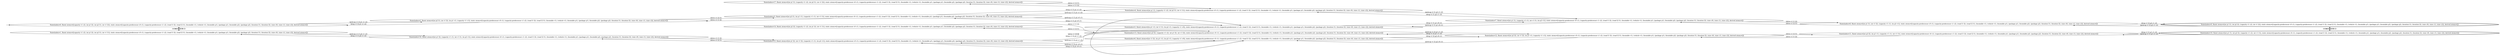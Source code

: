 digraph {
rankdir="LR"
s0[label="State(index=0, fluent atoms=[(capacity v1 c2), (at p1 l2), (at p2 l1), (at v1 l2)], static atoms=[(capacity-predecessor c0 c1), (capacity-predecessor c1 c2), (road l1 l2), (road l2 l1), (locatable v1), (vehicle v1), (locatable p1), (package p1), (locatable p2), (package p2), (location l1), (location l2), (size c0), (size c1), (size c2)], derived atoms=[])"]
s1[label="State(index=1, fluent atoms=[(capacity v1 c2), (at p1 l2), (at p2 l1), (at v1 l1)], static atoms=[(capacity-predecessor c0 c1), (capacity-predecessor c1 c2), (road l1 l2), (road l2 l1), (locatable v1), (vehicle v1), (locatable p1), (package p1), (locatable p2), (package p2), (location l1), (location l2), (size c0), (size c1), (size c2)], derived atoms=[])"]
s2[label="State(index=2, fluent atoms=[(at p2 l1), (at v1 l2), (in p1 v1), (capacity v1 c1)], static atoms=[(capacity-predecessor c0 c1), (capacity-predecessor c1 c2), (road l1 l2), (road l2 l1), (locatable v1), (vehicle v1), (locatable p1), (package p1), (locatable p2), (package p2), (location l1), (location l2), (size c0), (size c1), (size c2)], derived atoms=[])"]
s3[label="State(index=3, fluent atoms=[(at p2 l1), (in p1 v1), (capacity v1 c1), (at v1 l1)], static atoms=[(capacity-predecessor c0 c1), (capacity-predecessor c1 c2), (road l1 l2), (road l2 l1), (locatable v1), (vehicle v1), (locatable p1), (package p1), (locatable p2), (package p2), (location l1), (location l2), (size c0), (size c1), (size c2)], derived atoms=[])"]
s4[label="State(index=4, fluent atoms=[(at p1 l1), (capacity v1 c2), (at p2 l1), (at v1 l1)], static atoms=[(capacity-predecessor c0 c1), (capacity-predecessor c1 c2), (road l1 l2), (road l2 l1), (locatable v1), (vehicle v1), (locatable p1), (package p1), (locatable p2), (package p2), (location l1), (location l2), (size c0), (size c1), (size c2)], derived atoms=[])"]
s5[label="State(index=5, fluent atoms=[(in p1 v1), (at v1 l1), (in p2 v1), (capacity v1 c0)], static atoms=[(capacity-predecessor c0 c1), (capacity-predecessor c1 c2), (road l1 l2), (road l2 l1), (locatable v1), (vehicle v1), (locatable p1), (package p1), (locatable p2), (package p2), (location l1), (location l2), (size c0), (size c1), (size c2)], derived atoms=[])"]
s6[label="State(index=6, fluent atoms=[(at v1 l2), (in p1 v1), (in p2 v1), (capacity v1 c0)], static atoms=[(capacity-predecessor c0 c1), (capacity-predecessor c1 c2), (road l1 l2), (road l2 l1), (locatable v1), (vehicle v1), (locatable p1), (package p1), (locatable p2), (package p2), (location l1), (location l2), (size c0), (size c1), (size c2)], derived atoms=[])"]
s7[label="State(index=7, fluent atoms=[(at p1 l1), (capacity v1 c1), (at v1 l1), (in p2 v1)], static atoms=[(capacity-predecessor c0 c1), (capacity-predecessor c1 c2), (road l1 l2), (road l2 l1), (locatable v1), (vehicle v1), (locatable p1), (package p1), (locatable p2), (package p2), (location l1), (location l2), (size c0), (size c1), (size c2)], derived atoms=[])"]
s8[label="State(index=8, fluent atoms=[(at p1 l1), (at v1 l2), (capacity v1 c1), (in p2 v1)], static atoms=[(capacity-predecessor c0 c1), (capacity-predecessor c1 c2), (road l1 l2), (road l2 l1), (locatable v1), (vehicle v1), (locatable p1), (package p1), (locatable p2), (package p2), (location l1), (location l2), (size c0), (size c1), (size c2)], derived atoms=[])"]
s9[peripheries=2,label="State(index=9, fluent atoms=[(at p1 l1), (at p2 l2), (capacity v1 c2), (at v1 l2)], static atoms=[(capacity-predecessor c0 c1), (capacity-predecessor c1 c2), (road l1 l2), (road l2 l1), (locatable v1), (vehicle v1), (locatable p1), (package p1), (locatable p2), (package p2), (location l1), (location l2), (size c0), (size c1), (size c2)], derived atoms=[])"]
s10[peripheries=2,label="State(index=10, fluent atoms=[(at p1 l1), (at p2 l2), (capacity v1 c2), (at v1 l1)], static atoms=[(capacity-predecessor c0 c1), (capacity-predecessor c1 c2), (road l1 l2), (road l2 l1), (locatable v1), (vehicle v1), (locatable p1), (package p1), (locatable p2), (package p2), (location l1), (location l2), (size c0), (size c1), (size c2)], derived atoms=[])"]
s11[label="State(index=11, fluent atoms=[(at p2 l2), (in p1 v1), (capacity v1 c1), (at v1 l1)], static atoms=[(capacity-predecessor c0 c1), (capacity-predecessor c1 c2), (road l1 l2), (road l2 l1), (locatable v1), (vehicle v1), (locatable p1), (package p1), (locatable p2), (package p2), (location l1), (location l2), (size c0), (size c1), (size c2)], derived atoms=[])"]
s12[label="State(index=12, fluent atoms=[(at p2 l2), (at v1 l2), (in p1 v1), (capacity v1 c1)], static atoms=[(capacity-predecessor c0 c1), (capacity-predecessor c1 c2), (road l1 l2), (road l2 l1), (locatable v1), (vehicle v1), (locatable p1), (package p1), (locatable p2), (package p2), (location l1), (location l2), (size c0), (size c1), (size c2)], derived atoms=[])"]
s13[label="State(index=13, fluent atoms=[(at p2 l2), (capacity v1 c2), (at p1 l2), (at v1 l2)], static atoms=[(capacity-predecessor c0 c1), (capacity-predecessor c1 c2), (road l1 l2), (road l2 l1), (locatable v1), (vehicle v1), (locatable p1), (package p1), (locatable p2), (package p2), (location l1), (location l2), (size c0), (size c1), (size c2)], derived atoms=[])"]
s14[label="State(index=14, fluent atoms=[(at p2 l2), (capacity v1 c2), (at p1 l2), (at v1 l1)], static atoms=[(capacity-predecessor c0 c1), (capacity-predecessor c1 c2), (road l1 l2), (road l2 l1), (locatable v1), (vehicle v1), (locatable p1), (package p1), (locatable p2), (package p2), (location l1), (location l2), (size c0), (size c1), (size c2)], derived atoms=[])"]
s15[label="State(index=15, fluent atoms=[(at p1 l2), (at v1 l2), (capacity v1 c1), (in p2 v1)], static atoms=[(capacity-predecessor c0 c1), (capacity-predecessor c1 c2), (road l1 l2), (road l2 l1), (locatable v1), (vehicle v1), (locatable p1), (package p1), (locatable p2), (package p2), (location l1), (location l2), (size c0), (size c1), (size c2)], derived atoms=[])"]
s16[label="State(index=16, fluent atoms=[(at p1 l2), (capacity v1 c1), (at v1 l1), (in p2 v1)], static atoms=[(capacity-predecessor c0 c1), (capacity-predecessor c1 c2), (road l1 l2), (road l2 l1), (locatable v1), (vehicle v1), (locatable p1), (package p1), (locatable p2), (package p2), (location l1), (location l2), (size c0), (size c1), (size c2)], derived atoms=[])"]
s17[label="State(index=17, fluent atoms=[(at p1 l1), (capacity v1 c2), (at p2 l1), (at v1 l2)], static atoms=[(capacity-predecessor c0 c1), (capacity-predecessor c1 c2), (road l1 l2), (road l2 l1), (locatable v1), (vehicle v1), (locatable p1), (package p1), (locatable p2), (package p2), (location l1), (location l2), (size c0), (size c1), (size c2)], derived atoms=[])"]
Dangling [ label = "", style = invis ]
{ rank = same; Dangling }
Dangling -> s0
{ rank = same; s0,s1}
{ rank = same; s2,s16}
{ rank = same; s3,s14,s15,s17}
{ rank = same; s4,s5,s6,s13}
{ rank = same; s7,s12}
{ rank = same; s8,s11}
{ rank = same; s9,s10}
s0->s1 [label="(drive v1 l2 l1)"]
s0->s2 [label="(pick-up v1 l2 p1 c1 c2)"]
s2->s3 [label="(drive v1 l2 l1)"]
s2->s0 [label="(drop v1 l2 p1 c1 c2)"]
s3->s2 [label="(drive v1 l1 l2)"]
s3->s4 [label="(drop v1 l1 p1 c1 c2)"]
s3->s5 [label="(pick-up v1 l1 p2 c0 c1)"]
s5->s6 [label="(drive v1 l1 l2)"]
s5->s3 [label="(drop v1 l1 p2 c0 c1)"]
s5->s7 [label="(drop v1 l1 p1 c0 c1)"]
s7->s8 [label="(drive v1 l1 l2)"]
s7->s4 [label="(drop v1 l1 p2 c1 c2)"]
s7->s5 [label="(pick-up v1 l1 p1 c0 c1)"]
s8->s7 [label="(drive v1 l2 l1)"]
s8->s9 [label="(drop v1 l2 p2 c1 c2)"]
s9->s10 [label="(drive v1 l2 l1)"]
s9->s8 [label="(pick-up v1 l2 p2 c1 c2)"]
s10->s9 [label="(drive v1 l1 l2)"]
s10->s11 [label="(pick-up v1 l1 p1 c1 c2)"]
s11->s12 [label="(drive v1 l1 l2)"]
s11->s10 [label="(drop v1 l1 p1 c1 c2)"]
s12->s11 [label="(drive v1 l2 l1)"]
s12->s13 [label="(drop v1 l2 p1 c1 c2)"]
s12->s6 [label="(pick-up v1 l2 p2 c0 c1)"]
s13->s14 [label="(drive v1 l2 l1)"]
s13->s15 [label="(pick-up v1 l2 p2 c1 c2)"]
s13->s12 [label="(pick-up v1 l2 p1 c1 c2)"]
s15->s16 [label="(drive v1 l2 l1)"]
s15->s13 [label="(drop v1 l2 p2 c1 c2)"]
s15->s6 [label="(pick-up v1 l2 p1 c0 c1)"]
s16->s15 [label="(drive v1 l1 l2)"]
s16->s1 [label="(drop v1 l1 p2 c1 c2)"]
s14->s13 [label="(drive v1 l1 l2)"]
s6->s5 [label="(drive v1 l2 l1)"]
s6->s12 [label="(drop v1 l2 p2 c0 c1)"]
s6->s15 [label="(drop v1 l2 p1 c0 c1)"]
s4->s17 [label="(drive v1 l1 l2)"]
s4->s7 [label="(pick-up v1 l1 p2 c1 c2)"]
s4->s3 [label="(pick-up v1 l1 p1 c1 c2)"]
s17->s4 [label="(drive v1 l2 l1)"]
s1->s0 [label="(drive v1 l1 l2)"]
s1->s16 [label="(pick-up v1 l1 p2 c1 c2)"]
}
